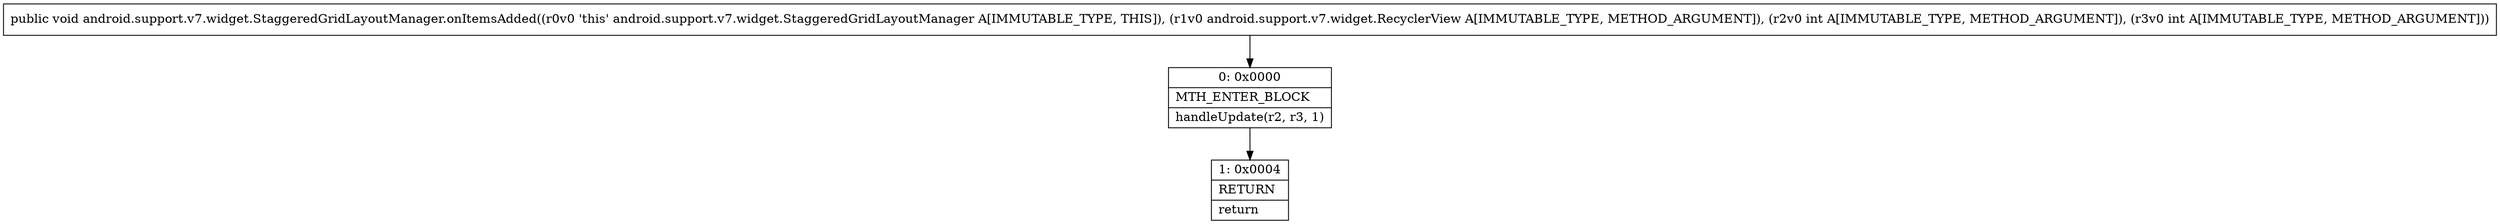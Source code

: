 digraph "CFG forandroid.support.v7.widget.StaggeredGridLayoutManager.onItemsAdded(Landroid\/support\/v7\/widget\/RecyclerView;II)V" {
Node_0 [shape=record,label="{0\:\ 0x0000|MTH_ENTER_BLOCK\l|handleUpdate(r2, r3, 1)\l}"];
Node_1 [shape=record,label="{1\:\ 0x0004|RETURN\l|return\l}"];
MethodNode[shape=record,label="{public void android.support.v7.widget.StaggeredGridLayoutManager.onItemsAdded((r0v0 'this' android.support.v7.widget.StaggeredGridLayoutManager A[IMMUTABLE_TYPE, THIS]), (r1v0 android.support.v7.widget.RecyclerView A[IMMUTABLE_TYPE, METHOD_ARGUMENT]), (r2v0 int A[IMMUTABLE_TYPE, METHOD_ARGUMENT]), (r3v0 int A[IMMUTABLE_TYPE, METHOD_ARGUMENT])) }"];
MethodNode -> Node_0;
Node_0 -> Node_1;
}

